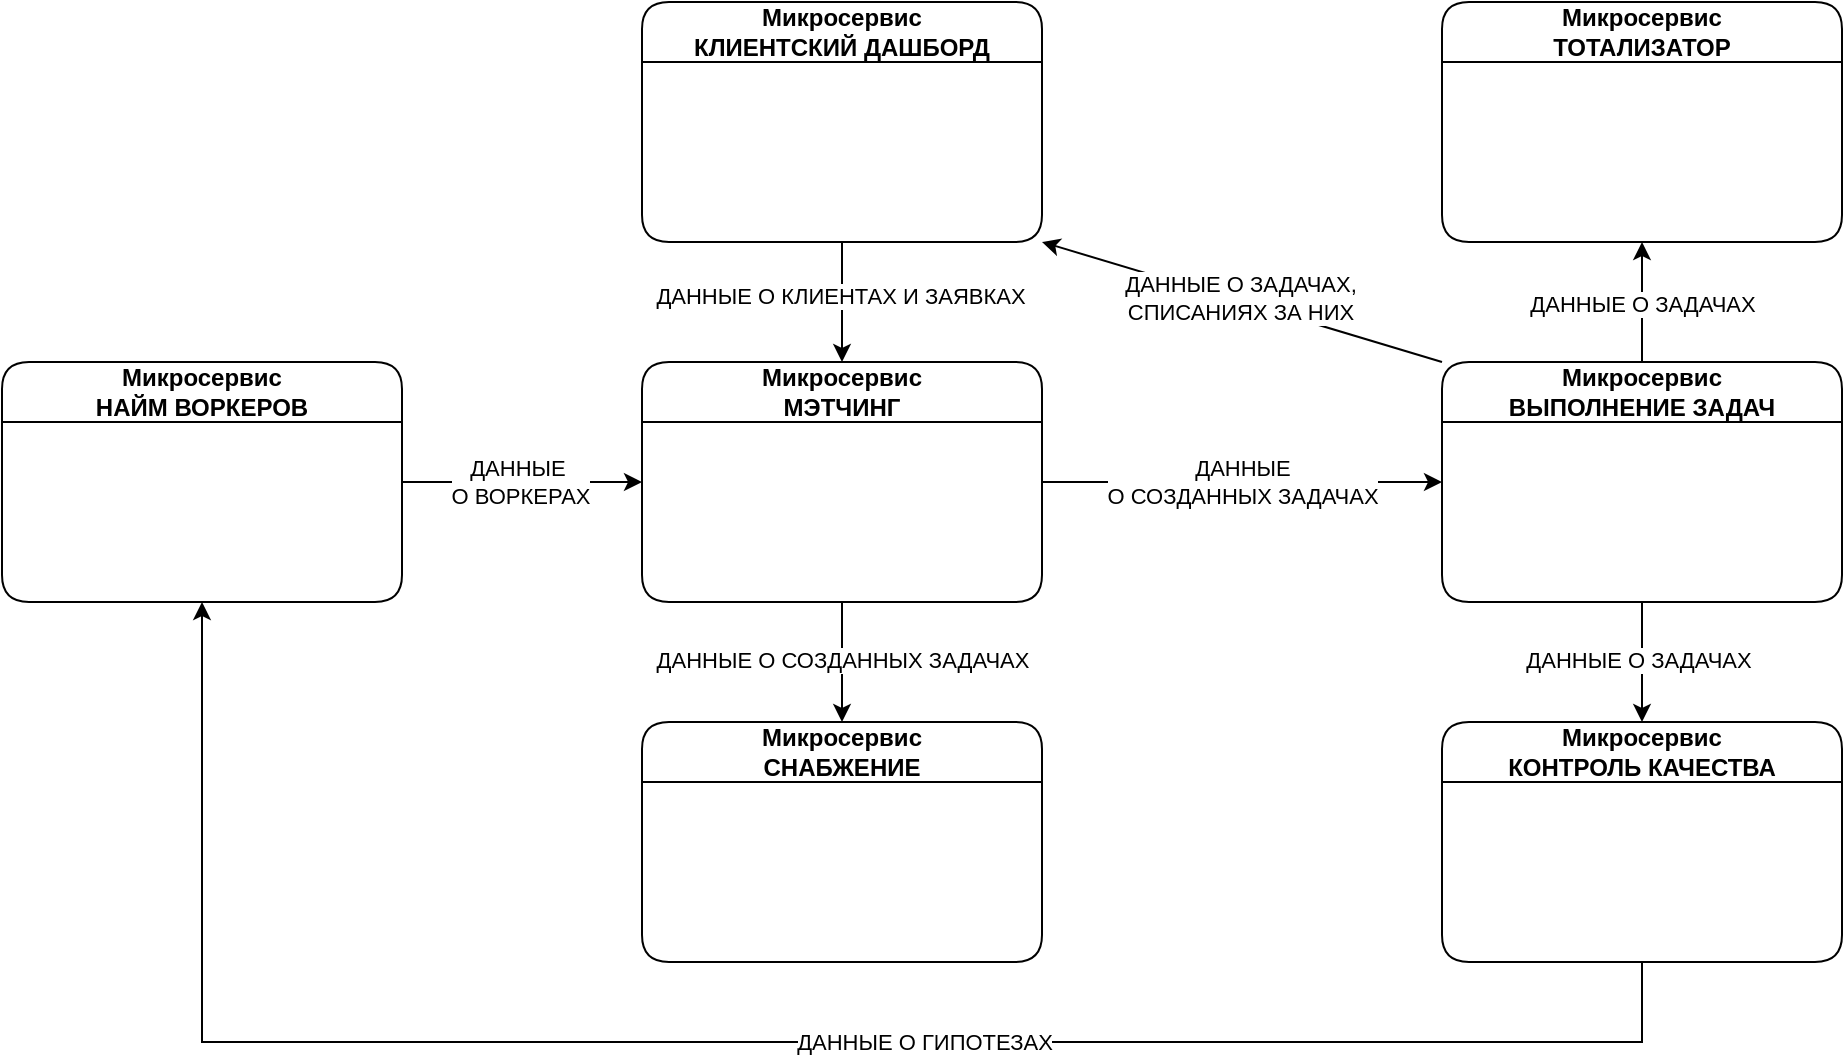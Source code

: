 <mxfile version="24.6.1" type="device">
  <diagram name="Page-1" id="cErAeMFUGRWjvStPKnAX">
    <mxGraphModel dx="2390" dy="1395" grid="1" gridSize="10" guides="1" tooltips="1" connect="1" arrows="1" fold="1" page="1" pageScale="1" pageWidth="1000" pageHeight="600" math="0" shadow="0">
      <root>
        <mxCell id="0" />
        <mxCell id="1" parent="0" />
        <mxCell id="ZP8aZX7HzMWhXCSV01K_-3" style="edgeStyle=orthogonalEdgeStyle;rounded=0;orthogonalLoop=1;jettySize=auto;html=1;exitX=1;exitY=0.5;exitDx=0;exitDy=0;entryX=0;entryY=0.5;entryDx=0;entryDy=0;" edge="1" parent="1" source="ZP8aZX7HzMWhXCSV01K_-1" target="ZP8aZX7HzMWhXCSV01K_-2">
          <mxGeometry relative="1" as="geometry" />
        </mxCell>
        <mxCell id="ZP8aZX7HzMWhXCSV01K_-4" value="ДАННЫЕ&amp;nbsp;&lt;div&gt;О ВОРКЕРАХ&lt;/div&gt;" style="edgeLabel;html=1;align=center;verticalAlign=middle;resizable=0;points=[];" vertex="1" connectable="0" parent="ZP8aZX7HzMWhXCSV01K_-3">
          <mxGeometry x="-0.017" relative="1" as="geometry">
            <mxPoint as="offset" />
          </mxGeometry>
        </mxCell>
        <mxCell id="ZP8aZX7HzMWhXCSV01K_-1" value="Микросервис&lt;div&gt;НАЙМ ВОРКЕРОВ&lt;/div&gt;" style="swimlane;whiteSpace=wrap;html=1;rounded=1;startSize=30;" vertex="1" parent="1">
          <mxGeometry x="40" y="220" width="200" height="120" as="geometry" />
        </mxCell>
        <mxCell id="ZP8aZX7HzMWhXCSV01K_-10" style="edgeStyle=orthogonalEdgeStyle;rounded=0;orthogonalLoop=1;jettySize=auto;html=1;exitX=0.5;exitY=1;exitDx=0;exitDy=0;entryX=0.5;entryY=0;entryDx=0;entryDy=0;" edge="1" parent="1" source="ZP8aZX7HzMWhXCSV01K_-2" target="ZP8aZX7HzMWhXCSV01K_-8">
          <mxGeometry relative="1" as="geometry" />
        </mxCell>
        <mxCell id="ZP8aZX7HzMWhXCSV01K_-11" value="ДАННЫЕ О СОЗДАННЫХ ЗАДАЧАХ" style="edgeLabel;html=1;align=center;verticalAlign=middle;resizable=0;points=[];" vertex="1" connectable="0" parent="ZP8aZX7HzMWhXCSV01K_-10">
          <mxGeometry x="-0.033" relative="1" as="geometry">
            <mxPoint as="offset" />
          </mxGeometry>
        </mxCell>
        <mxCell id="ZP8aZX7HzMWhXCSV01K_-13" style="edgeStyle=orthogonalEdgeStyle;rounded=0;orthogonalLoop=1;jettySize=auto;html=1;exitX=1;exitY=0.5;exitDx=0;exitDy=0;entryX=0;entryY=0.5;entryDx=0;entryDy=0;" edge="1" parent="1" source="ZP8aZX7HzMWhXCSV01K_-2" target="ZP8aZX7HzMWhXCSV01K_-12">
          <mxGeometry relative="1" as="geometry" />
        </mxCell>
        <mxCell id="ZP8aZX7HzMWhXCSV01K_-15" value="ДАННЫЕ&lt;div&gt;О СОЗДАННЫХ ЗАДАЧАХ&lt;/div&gt;" style="edgeLabel;html=1;align=center;verticalAlign=middle;resizable=0;points=[];" vertex="1" connectable="0" parent="ZP8aZX7HzMWhXCSV01K_-13">
          <mxGeometry relative="1" as="geometry">
            <mxPoint as="offset" />
          </mxGeometry>
        </mxCell>
        <mxCell id="ZP8aZX7HzMWhXCSV01K_-2" value="Микросервис&lt;div&gt;МЭТЧИНГ&lt;/div&gt;" style="swimlane;whiteSpace=wrap;html=1;rounded=1;startSize=30;" vertex="1" parent="1">
          <mxGeometry x="360" y="220" width="200" height="120" as="geometry" />
        </mxCell>
        <mxCell id="ZP8aZX7HzMWhXCSV01K_-6" style="edgeStyle=orthogonalEdgeStyle;rounded=0;orthogonalLoop=1;jettySize=auto;html=1;exitX=0.5;exitY=1;exitDx=0;exitDy=0;entryX=0.5;entryY=0;entryDx=0;entryDy=0;" edge="1" parent="1" source="ZP8aZX7HzMWhXCSV01K_-5" target="ZP8aZX7HzMWhXCSV01K_-2">
          <mxGeometry relative="1" as="geometry" />
        </mxCell>
        <mxCell id="ZP8aZX7HzMWhXCSV01K_-7" value="ДАННЫЕ О КЛИЕНТАХ И ЗАЯВКАХ" style="edgeLabel;html=1;align=center;verticalAlign=middle;resizable=0;points=[];" vertex="1" connectable="0" parent="ZP8aZX7HzMWhXCSV01K_-6">
          <mxGeometry x="-0.1" y="-1" relative="1" as="geometry">
            <mxPoint as="offset" />
          </mxGeometry>
        </mxCell>
        <mxCell id="ZP8aZX7HzMWhXCSV01K_-5" value="Микросервис&lt;div&gt;КЛИЕНТСКИЙ ДАШБОРД&lt;/div&gt;" style="swimlane;whiteSpace=wrap;html=1;rounded=1;startSize=30;" vertex="1" parent="1">
          <mxGeometry x="360" y="40" width="200" height="120" as="geometry" />
        </mxCell>
        <mxCell id="ZP8aZX7HzMWhXCSV01K_-8" value="Микросервис&lt;div&gt;СНАБЖЕНИЕ&lt;/div&gt;" style="swimlane;whiteSpace=wrap;html=1;rounded=1;startSize=30;" vertex="1" parent="1">
          <mxGeometry x="360" y="400" width="200" height="120" as="geometry" />
        </mxCell>
        <mxCell id="ZP8aZX7HzMWhXCSV01K_-16" style="rounded=0;orthogonalLoop=1;jettySize=auto;html=1;exitX=0;exitY=0;exitDx=0;exitDy=0;entryX=1;entryY=1;entryDx=0;entryDy=0;" edge="1" parent="1" source="ZP8aZX7HzMWhXCSV01K_-12" target="ZP8aZX7HzMWhXCSV01K_-5">
          <mxGeometry relative="1" as="geometry" />
        </mxCell>
        <mxCell id="ZP8aZX7HzMWhXCSV01K_-17" value="ДАННЫЕ О ЗАДАЧАХ,&lt;div&gt;СПИСАНИЯХ ЗА НИХ&lt;/div&gt;" style="edgeLabel;html=1;align=center;verticalAlign=middle;resizable=0;points=[];" vertex="1" connectable="0" parent="ZP8aZX7HzMWhXCSV01K_-16">
          <mxGeometry x="0.015" y="-2" relative="1" as="geometry">
            <mxPoint as="offset" />
          </mxGeometry>
        </mxCell>
        <mxCell id="ZP8aZX7HzMWhXCSV01K_-19" style="edgeStyle=orthogonalEdgeStyle;rounded=0;orthogonalLoop=1;jettySize=auto;html=1;exitX=0.5;exitY=0;exitDx=0;exitDy=0;entryX=0.5;entryY=1;entryDx=0;entryDy=0;" edge="1" parent="1" source="ZP8aZX7HzMWhXCSV01K_-12" target="ZP8aZX7HzMWhXCSV01K_-18">
          <mxGeometry relative="1" as="geometry" />
        </mxCell>
        <mxCell id="ZP8aZX7HzMWhXCSV01K_-20" value="ДАННЫЕ О ЗАДАЧАХ" style="edgeLabel;html=1;align=center;verticalAlign=middle;resizable=0;points=[];" vertex="1" connectable="0" parent="ZP8aZX7HzMWhXCSV01K_-19">
          <mxGeometry x="-0.033" relative="1" as="geometry">
            <mxPoint as="offset" />
          </mxGeometry>
        </mxCell>
        <mxCell id="ZP8aZX7HzMWhXCSV01K_-22" style="edgeStyle=orthogonalEdgeStyle;rounded=0;orthogonalLoop=1;jettySize=auto;html=1;exitX=0.5;exitY=1;exitDx=0;exitDy=0;entryX=0.5;entryY=0;entryDx=0;entryDy=0;" edge="1" parent="1" source="ZP8aZX7HzMWhXCSV01K_-12" target="ZP8aZX7HzMWhXCSV01K_-21">
          <mxGeometry relative="1" as="geometry" />
        </mxCell>
        <mxCell id="ZP8aZX7HzMWhXCSV01K_-23" value="ДАННЫЕ О ЗАДАЧАХ" style="edgeLabel;html=1;align=center;verticalAlign=middle;resizable=0;points=[];" vertex="1" connectable="0" parent="ZP8aZX7HzMWhXCSV01K_-22">
          <mxGeometry x="-0.049" y="-2" relative="1" as="geometry">
            <mxPoint as="offset" />
          </mxGeometry>
        </mxCell>
        <mxCell id="ZP8aZX7HzMWhXCSV01K_-12" value="Микросервис&lt;div&gt;ВЫПОЛНЕНИЕ ЗАДАЧ&lt;/div&gt;" style="swimlane;whiteSpace=wrap;html=1;rounded=1;startSize=30;" vertex="1" parent="1">
          <mxGeometry x="760" y="220" width="200" height="120" as="geometry" />
        </mxCell>
        <mxCell id="ZP8aZX7HzMWhXCSV01K_-18" value="Микросервис&lt;div&gt;ТОТАЛИЗАТОР&lt;/div&gt;" style="swimlane;whiteSpace=wrap;html=1;rounded=1;startSize=30;" vertex="1" parent="1">
          <mxGeometry x="760" y="40" width="200" height="120" as="geometry" />
        </mxCell>
        <mxCell id="ZP8aZX7HzMWhXCSV01K_-24" style="edgeStyle=orthogonalEdgeStyle;rounded=0;orthogonalLoop=1;jettySize=auto;html=1;exitX=0.5;exitY=1;exitDx=0;exitDy=0;entryX=0.5;entryY=1;entryDx=0;entryDy=0;" edge="1" parent="1" source="ZP8aZX7HzMWhXCSV01K_-21" target="ZP8aZX7HzMWhXCSV01K_-1">
          <mxGeometry relative="1" as="geometry">
            <Array as="points">
              <mxPoint x="860" y="560" />
              <mxPoint x="140" y="560" />
            </Array>
          </mxGeometry>
        </mxCell>
        <mxCell id="ZP8aZX7HzMWhXCSV01K_-25" value="ДАННЫЕ О ГИПОТЕЗАХ" style="edgeLabel;html=1;align=center;verticalAlign=middle;resizable=0;points=[];" vertex="1" connectable="0" parent="ZP8aZX7HzMWhXCSV01K_-24">
          <mxGeometry x="-0.186" relative="1" as="geometry">
            <mxPoint as="offset" />
          </mxGeometry>
        </mxCell>
        <mxCell id="ZP8aZX7HzMWhXCSV01K_-21" value="Микросервис&lt;div&gt;КОНТРОЛЬ КАЧЕСТВА&lt;/div&gt;" style="swimlane;whiteSpace=wrap;html=1;rounded=1;startSize=30;" vertex="1" parent="1">
          <mxGeometry x="760" y="400" width="200" height="120" as="geometry" />
        </mxCell>
      </root>
    </mxGraphModel>
  </diagram>
</mxfile>
